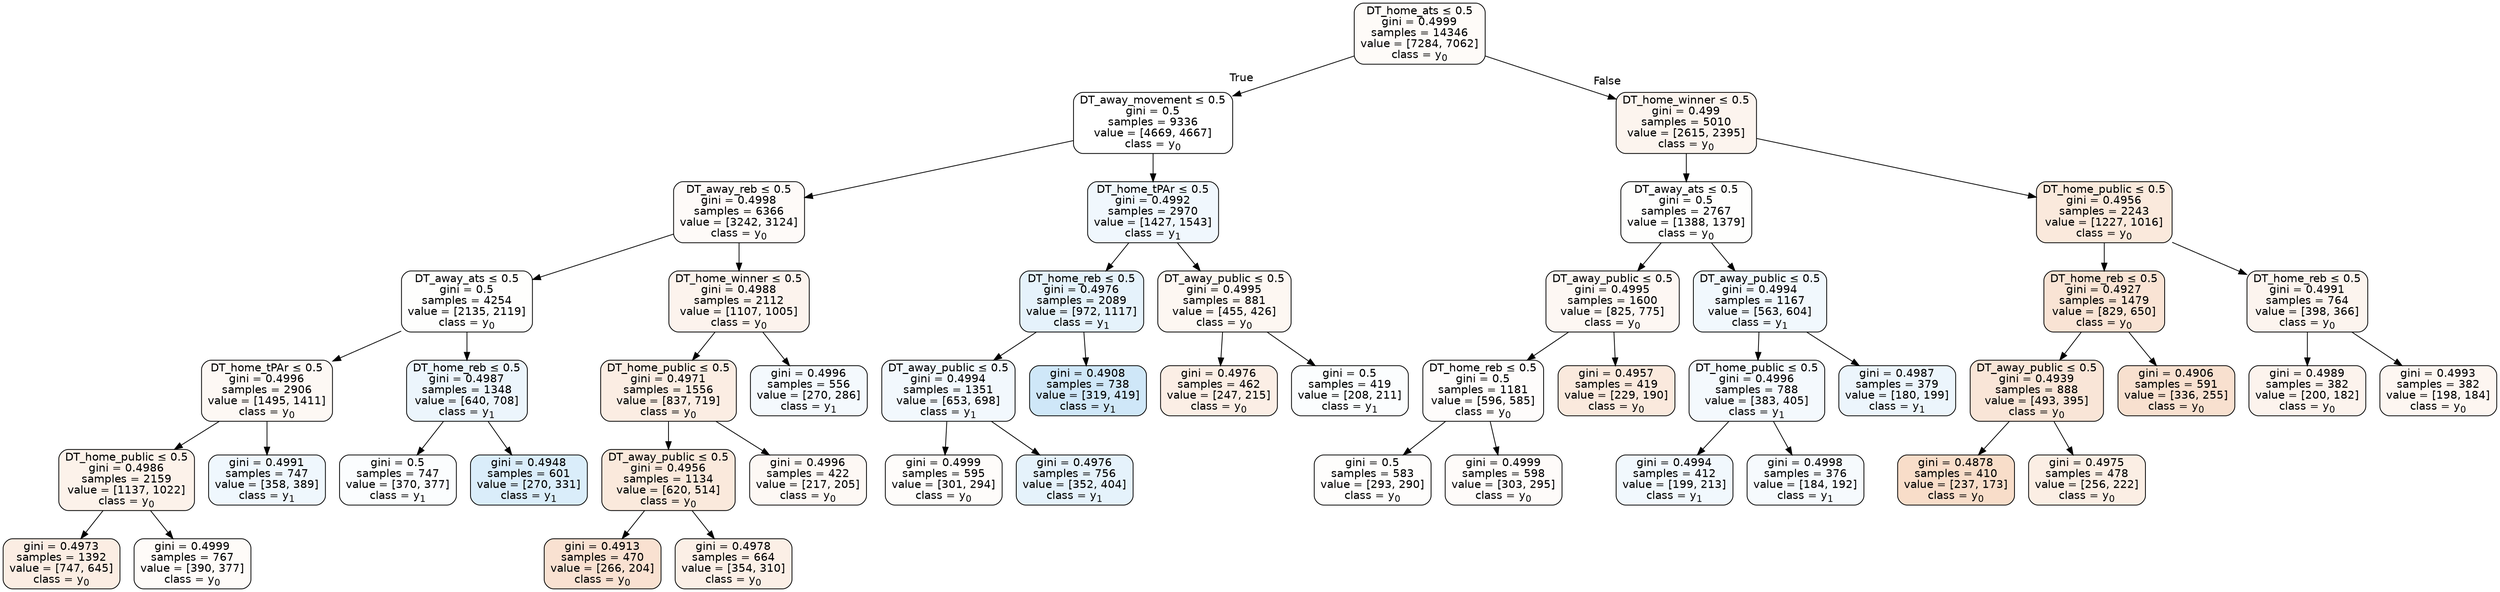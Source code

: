 digraph Tree {
node [shape=box, style="filled, rounded", color="black", fontname=helvetica] ;
edge [fontname=helvetica] ;
0 [label=<DT_home_ats &le; 0.5<br/>gini = 0.4999<br/>samples = 14346<br/>value = [7284, 7062]<br/>class = y<SUB>0</SUB>>, fillcolor="#e5813908"] ;
1 [label=<DT_away_movement &le; 0.5<br/>gini = 0.5<br/>samples = 9336<br/>value = [4669, 4667]<br/>class = y<SUB>0</SUB>>, fillcolor="#e5813900"] ;
0 -> 1 [labeldistance=2.5, labelangle=45, headlabel="True"] ;
2 [label=<DT_away_reb &le; 0.5<br/>gini = 0.4998<br/>samples = 6366<br/>value = [3242, 3124]<br/>class = y<SUB>0</SUB>>, fillcolor="#e5813909"] ;
1 -> 2 ;
3 [label=<DT_away_ats &le; 0.5<br/>gini = 0.5<br/>samples = 4254<br/>value = [2135, 2119]<br/>class = y<SUB>0</SUB>>, fillcolor="#e5813902"] ;
2 -> 3 ;
4 [label=<DT_home_tPAr &le; 0.5<br/>gini = 0.4996<br/>samples = 2906<br/>value = [1495, 1411]<br/>class = y<SUB>0</SUB>>, fillcolor="#e581390e"] ;
3 -> 4 ;
5 [label=<DT_home_public &le; 0.5<br/>gini = 0.4986<br/>samples = 2159<br/>value = [1137, 1022]<br/>class = y<SUB>0</SUB>>, fillcolor="#e581391a"] ;
4 -> 5 ;
6 [label=<gini = 0.4973<br/>samples = 1392<br/>value = [747, 645]<br/>class = y<SUB>0</SUB>>, fillcolor="#e5813923"] ;
5 -> 6 ;
7 [label=<gini = 0.4999<br/>samples = 767<br/>value = [390, 377]<br/>class = y<SUB>0</SUB>>, fillcolor="#e5813908"] ;
5 -> 7 ;
8 [label=<gini = 0.4991<br/>samples = 747<br/>value = [358, 389]<br/>class = y<SUB>1</SUB>>, fillcolor="#399de514"] ;
4 -> 8 ;
9 [label=<DT_home_reb &le; 0.5<br/>gini = 0.4987<br/>samples = 1348<br/>value = [640, 708]<br/>class = y<SUB>1</SUB>>, fillcolor="#399de518"] ;
3 -> 9 ;
10 [label=<gini = 0.5<br/>samples = 747<br/>value = [370, 377]<br/>class = y<SUB>1</SUB>>, fillcolor="#399de505"] ;
9 -> 10 ;
11 [label=<gini = 0.4948<br/>samples = 601<br/>value = [270, 331]<br/>class = y<SUB>1</SUB>>, fillcolor="#399de52f"] ;
9 -> 11 ;
12 [label=<DT_home_winner &le; 0.5<br/>gini = 0.4988<br/>samples = 2112<br/>value = [1107, 1005]<br/>class = y<SUB>0</SUB>>, fillcolor="#e5813917"] ;
2 -> 12 ;
13 [label=<DT_home_public &le; 0.5<br/>gini = 0.4971<br/>samples = 1556<br/>value = [837, 719]<br/>class = y<SUB>0</SUB>>, fillcolor="#e5813924"] ;
12 -> 13 ;
14 [label=<DT_away_public &le; 0.5<br/>gini = 0.4956<br/>samples = 1134<br/>value = [620, 514]<br/>class = y<SUB>0</SUB>>, fillcolor="#e581392c"] ;
13 -> 14 ;
15 [label=<gini = 0.4913<br/>samples = 470<br/>value = [266, 204]<br/>class = y<SUB>0</SUB>>, fillcolor="#e581393b"] ;
14 -> 15 ;
16 [label=<gini = 0.4978<br/>samples = 664<br/>value = [354, 310]<br/>class = y<SUB>0</SUB>>, fillcolor="#e5813920"] ;
14 -> 16 ;
17 [label=<gini = 0.4996<br/>samples = 422<br/>value = [217, 205]<br/>class = y<SUB>0</SUB>>, fillcolor="#e581390e"] ;
13 -> 17 ;
18 [label=<gini = 0.4996<br/>samples = 556<br/>value = [270, 286]<br/>class = y<SUB>1</SUB>>, fillcolor="#399de50e"] ;
12 -> 18 ;
19 [label=<DT_home_tPAr &le; 0.5<br/>gini = 0.4992<br/>samples = 2970<br/>value = [1427, 1543]<br/>class = y<SUB>1</SUB>>, fillcolor="#399de513"] ;
1 -> 19 ;
20 [label=<DT_home_reb &le; 0.5<br/>gini = 0.4976<br/>samples = 2089<br/>value = [972, 1117]<br/>class = y<SUB>1</SUB>>, fillcolor="#399de521"] ;
19 -> 20 ;
21 [label=<DT_away_public &le; 0.5<br/>gini = 0.4994<br/>samples = 1351<br/>value = [653, 698]<br/>class = y<SUB>1</SUB>>, fillcolor="#399de510"] ;
20 -> 21 ;
22 [label=<gini = 0.4999<br/>samples = 595<br/>value = [301, 294]<br/>class = y<SUB>0</SUB>>, fillcolor="#e5813906"] ;
21 -> 22 ;
23 [label=<gini = 0.4976<br/>samples = 756<br/>value = [352, 404]<br/>class = y<SUB>1</SUB>>, fillcolor="#399de521"] ;
21 -> 23 ;
24 [label=<gini = 0.4908<br/>samples = 738<br/>value = [319, 419]<br/>class = y<SUB>1</SUB>>, fillcolor="#399de53d"] ;
20 -> 24 ;
25 [label=<DT_away_public &le; 0.5<br/>gini = 0.4995<br/>samples = 881<br/>value = [455, 426]<br/>class = y<SUB>0</SUB>>, fillcolor="#e5813910"] ;
19 -> 25 ;
26 [label=<gini = 0.4976<br/>samples = 462<br/>value = [247, 215]<br/>class = y<SUB>0</SUB>>, fillcolor="#e5813921"] ;
25 -> 26 ;
27 [label=<gini = 0.5<br/>samples = 419<br/>value = [208, 211]<br/>class = y<SUB>1</SUB>>, fillcolor="#399de504"] ;
25 -> 27 ;
28 [label=<DT_home_winner &le; 0.5<br/>gini = 0.499<br/>samples = 5010<br/>value = [2615, 2395]<br/>class = y<SUB>0</SUB>>, fillcolor="#e5813915"] ;
0 -> 28 [labeldistance=2.5, labelangle=-45, headlabel="False"] ;
29 [label=<DT_away_ats &le; 0.5<br/>gini = 0.5<br/>samples = 2767<br/>value = [1388, 1379]<br/>class = y<SUB>0</SUB>>, fillcolor="#e5813902"] ;
28 -> 29 ;
30 [label=<DT_away_public &le; 0.5<br/>gini = 0.4995<br/>samples = 1600<br/>value = [825, 775]<br/>class = y<SUB>0</SUB>>, fillcolor="#e581390f"] ;
29 -> 30 ;
31 [label=<DT_home_reb &le; 0.5<br/>gini = 0.5<br/>samples = 1181<br/>value = [596, 585]<br/>class = y<SUB>0</SUB>>, fillcolor="#e5813905"] ;
30 -> 31 ;
32 [label=<gini = 0.5<br/>samples = 583<br/>value = [293, 290]<br/>class = y<SUB>0</SUB>>, fillcolor="#e5813903"] ;
31 -> 32 ;
33 [label=<gini = 0.4999<br/>samples = 598<br/>value = [303, 295]<br/>class = y<SUB>0</SUB>>, fillcolor="#e5813907"] ;
31 -> 33 ;
34 [label=<gini = 0.4957<br/>samples = 419<br/>value = [229, 190]<br/>class = y<SUB>0</SUB>>, fillcolor="#e581392b"] ;
30 -> 34 ;
35 [label=<DT_away_public &le; 0.5<br/>gini = 0.4994<br/>samples = 1167<br/>value = [563, 604]<br/>class = y<SUB>1</SUB>>, fillcolor="#399de511"] ;
29 -> 35 ;
36 [label=<DT_home_public &le; 0.5<br/>gini = 0.4996<br/>samples = 788<br/>value = [383, 405]<br/>class = y<SUB>1</SUB>>, fillcolor="#399de50e"] ;
35 -> 36 ;
37 [label=<gini = 0.4994<br/>samples = 412<br/>value = [199, 213]<br/>class = y<SUB>1</SUB>>, fillcolor="#399de511"] ;
36 -> 37 ;
38 [label=<gini = 0.4998<br/>samples = 376<br/>value = [184, 192]<br/>class = y<SUB>1</SUB>>, fillcolor="#399de50b"] ;
36 -> 38 ;
39 [label=<gini = 0.4987<br/>samples = 379<br/>value = [180, 199]<br/>class = y<SUB>1</SUB>>, fillcolor="#399de518"] ;
35 -> 39 ;
40 [label=<DT_home_public &le; 0.5<br/>gini = 0.4956<br/>samples = 2243<br/>value = [1227, 1016]<br/>class = y<SUB>0</SUB>>, fillcolor="#e581392c"] ;
28 -> 40 ;
41 [label=<DT_home_reb &le; 0.5<br/>gini = 0.4927<br/>samples = 1479<br/>value = [829, 650]<br/>class = y<SUB>0</SUB>>, fillcolor="#e5813937"] ;
40 -> 41 ;
42 [label=<DT_away_public &le; 0.5<br/>gini = 0.4939<br/>samples = 888<br/>value = [493, 395]<br/>class = y<SUB>0</SUB>>, fillcolor="#e5813933"] ;
41 -> 42 ;
43 [label=<gini = 0.4878<br/>samples = 410<br/>value = [237, 173]<br/>class = y<SUB>0</SUB>>, fillcolor="#e5813945"] ;
42 -> 43 ;
44 [label=<gini = 0.4975<br/>samples = 478<br/>value = [256, 222]<br/>class = y<SUB>0</SUB>>, fillcolor="#e5813922"] ;
42 -> 44 ;
45 [label=<gini = 0.4906<br/>samples = 591<br/>value = [336, 255]<br/>class = y<SUB>0</SUB>>, fillcolor="#e581393d"] ;
41 -> 45 ;
46 [label=<DT_home_reb &le; 0.5<br/>gini = 0.4991<br/>samples = 764<br/>value = [398, 366]<br/>class = y<SUB>0</SUB>>, fillcolor="#e5813915"] ;
40 -> 46 ;
47 [label=<gini = 0.4989<br/>samples = 382<br/>value = [200, 182]<br/>class = y<SUB>0</SUB>>, fillcolor="#e5813917"] ;
46 -> 47 ;
48 [label=<gini = 0.4993<br/>samples = 382<br/>value = [198, 184]<br/>class = y<SUB>0</SUB>>, fillcolor="#e5813912"] ;
46 -> 48 ;
}
